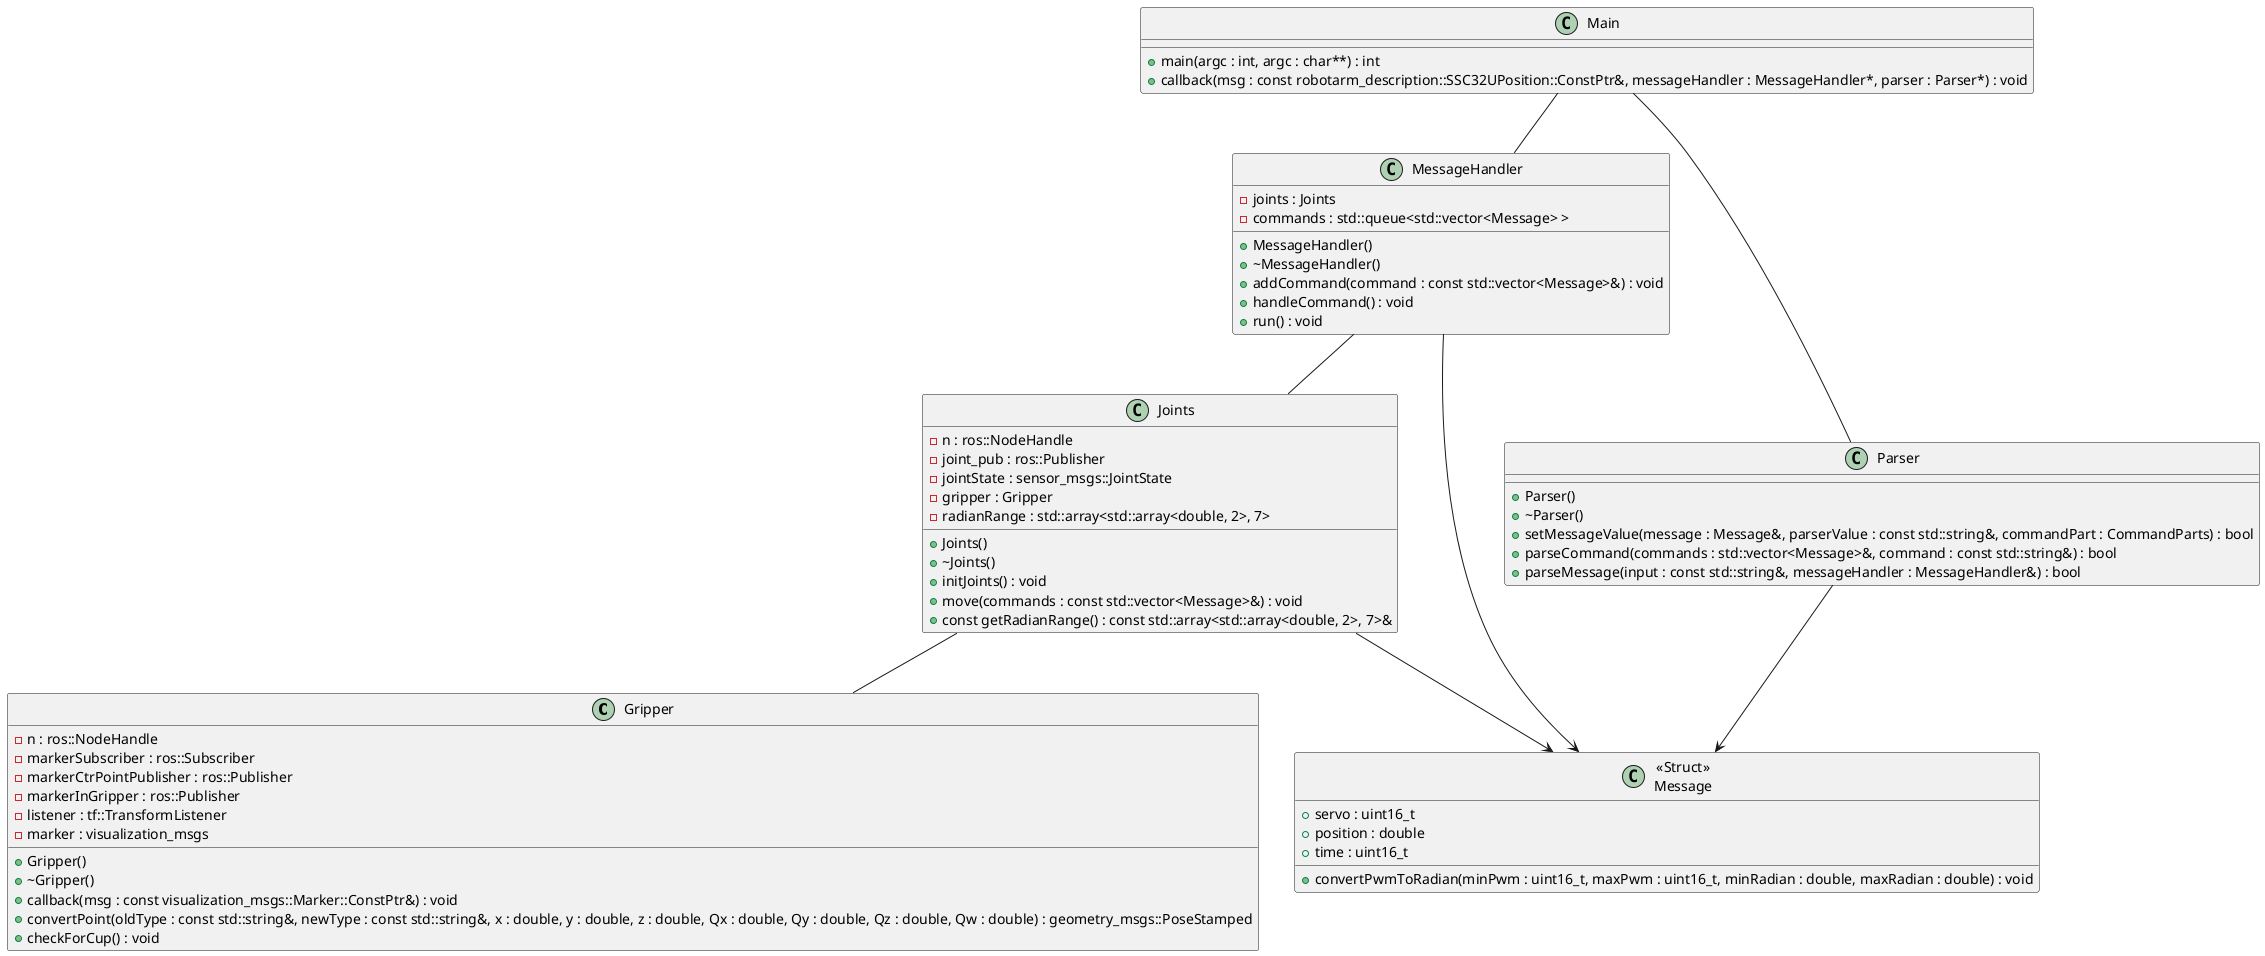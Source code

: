 @startuml

class Gripper {
    -n : ros::NodeHandle
    -markerSubscriber : ros::Subscriber
    -markerCtrPointPublisher : ros::Publisher
    -markerInGripper : ros::Publisher
    -listener : tf::TransformListener
    -marker : visualization_msgs
    +Gripper()
    +~Gripper()
    +callback(msg : const visualization_msgs::Marker::ConstPtr&) : void
    +convertPoint(oldType : const std::string&, newType : const std::string&, x : double, y : double, z : double, Qx : double, Qy : double, Qz : double, Qw : double) : geometry_msgs::PoseStamped
    +checkForCup() : void 
}

class Joints {
    -n : ros::NodeHandle
    -joint_pub : ros::Publisher
    -jointState : sensor_msgs::JointState
    -gripper : Gripper
    -radianRange : std::array<std::array<double, 2>, 7>
    +Joints()
    +~Joints()
    +initJoints() : void
    +move(commands : const std::vector<Message>&) : void
    +const getRadianRange() : const std::array<std::array<double, 2>, 7>&
}

class Main {
    +main(argc : int, argc : char**) : int
    +callback(msg : const robotarm_description::SSC32UPosition::ConstPtr&, messageHandler : MessageHandler*, parser : Parser*) : void
}

class "<<Struct>>\nMessage" {
    +servo : uint16_t
    +position : double
    +time : uint16_t
    +convertPwmToRadian(minPwm : uint16_t, maxPwm : uint16_t, minRadian : double, maxRadian : double) : void
}

class MessageHandler {
    -joints : Joints
    -commands : std::queue<std::vector<Message> >
    +MessageHandler()
    +~MessageHandler()
    +addCommand(command : const std::vector<Message>&) : void
    +handleCommand() : void
    +run() : void
}

class Parser {
    +Parser()
    +~Parser()
    +setMessageValue(message : Message&, parserValue : const std::string&, commandPart : CommandParts) : bool
    +parseCommand(commands : std::vector<Message>&, command : const std::string&) : bool
    +parseMessage(input : const std::string&, messageHandler : MessageHandler&) : bool
}

Main -- MessageHandler
Main -- Parser
MessageHandler -- Joints
Joints -- Gripper
Parser --> "<<Struct>>\nMessage"
MessageHandler --> "<<Struct>>\nMessage"
Joints --> "<<Struct>>\nMessage"

@enduml
